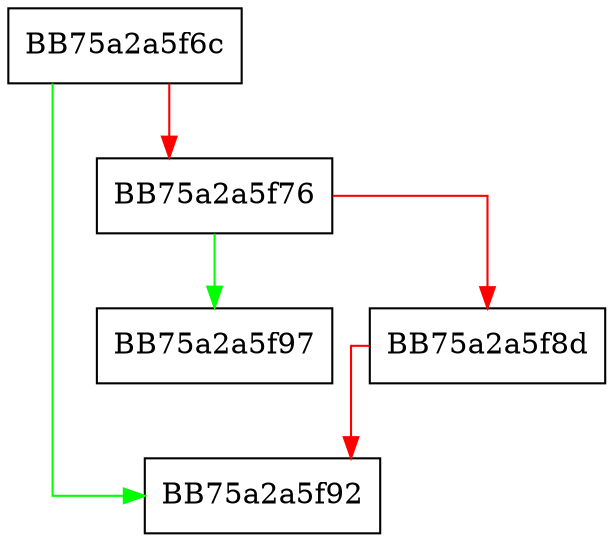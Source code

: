 digraph walShmBarrier {
  node [shape="box"];
  graph [splines=ortho];
  BB75a2a5f6c -> BB75a2a5f92 [color="green"];
  BB75a2a5f6c -> BB75a2a5f76 [color="red"];
  BB75a2a5f76 -> BB75a2a5f97 [color="green"];
  BB75a2a5f76 -> BB75a2a5f8d [color="red"];
  BB75a2a5f8d -> BB75a2a5f92 [color="red"];
}
